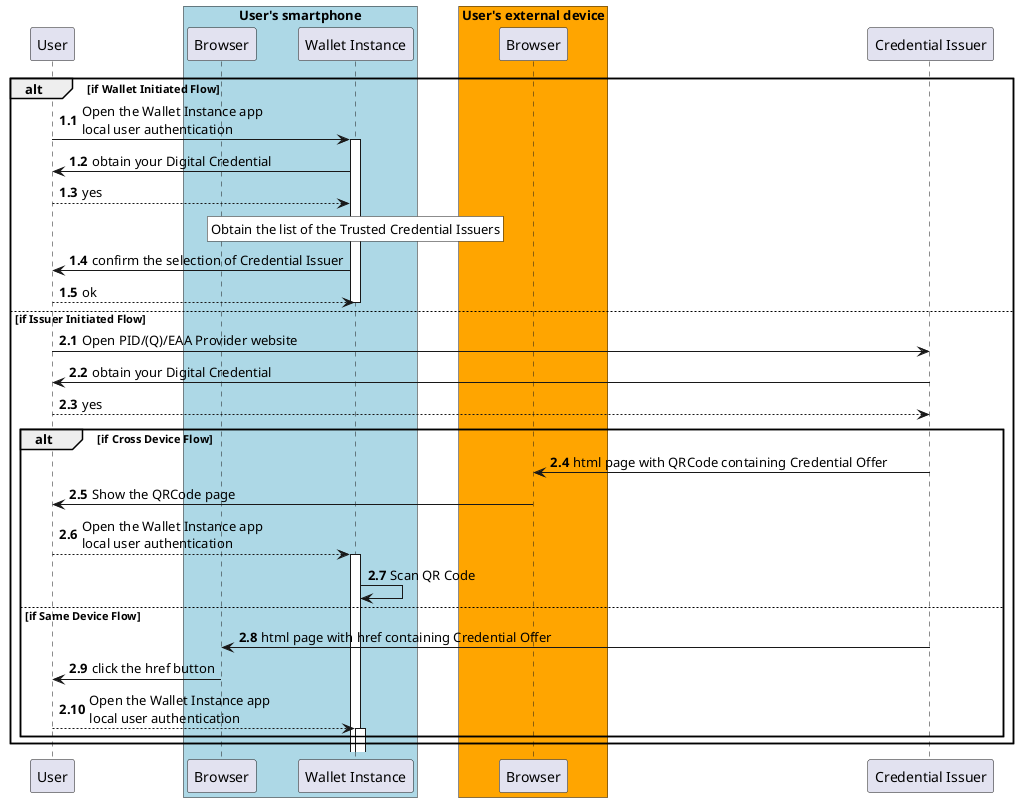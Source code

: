 @startuml Credential Request Flow by the User
autonumber 1.1

participant "User" as u

box "User's smartphone" #LightBlue
participant "Browser" as br
participant "Wallet Instance" as w
end box

box "User's external device" #Orange
participant "Browser" as bre
end box

participant "Credential Issuer" as i

alt if Wallet Initiated Flow

u -> w: Open the Wallet Instance app\nlocal user authentication
activate w
w -> u: obtain your Digital Credential
u --> w: yes

rnote over w #WHITE
Obtain the list of the Trusted Credential Issuers
endrnote

w->u: confirm the selection of Credential Issuer

u-->w: ok

deactivate w

else if Issuer Initiated Flow

autonumber 2.1

u -> i: Open PID/(Q)/EAA Provider website
i -> u: obtain your Digital Credential
u --> i: yes

alt if Cross Device Flow

i -> bre: html page with QRCode containing Credential Offer
bre -> u: Show the QRCode page
u --> w: Open the Wallet Instance app\nlocal user authentication
activate w
w -> w: Scan QR Code



else if Same Device Flow

i -> br: html page with href containing Credential Offer
br -> u: click the href button


u --> w: Open the Wallet Instance app\nlocal user authentication
activate w

end

end
@enduml